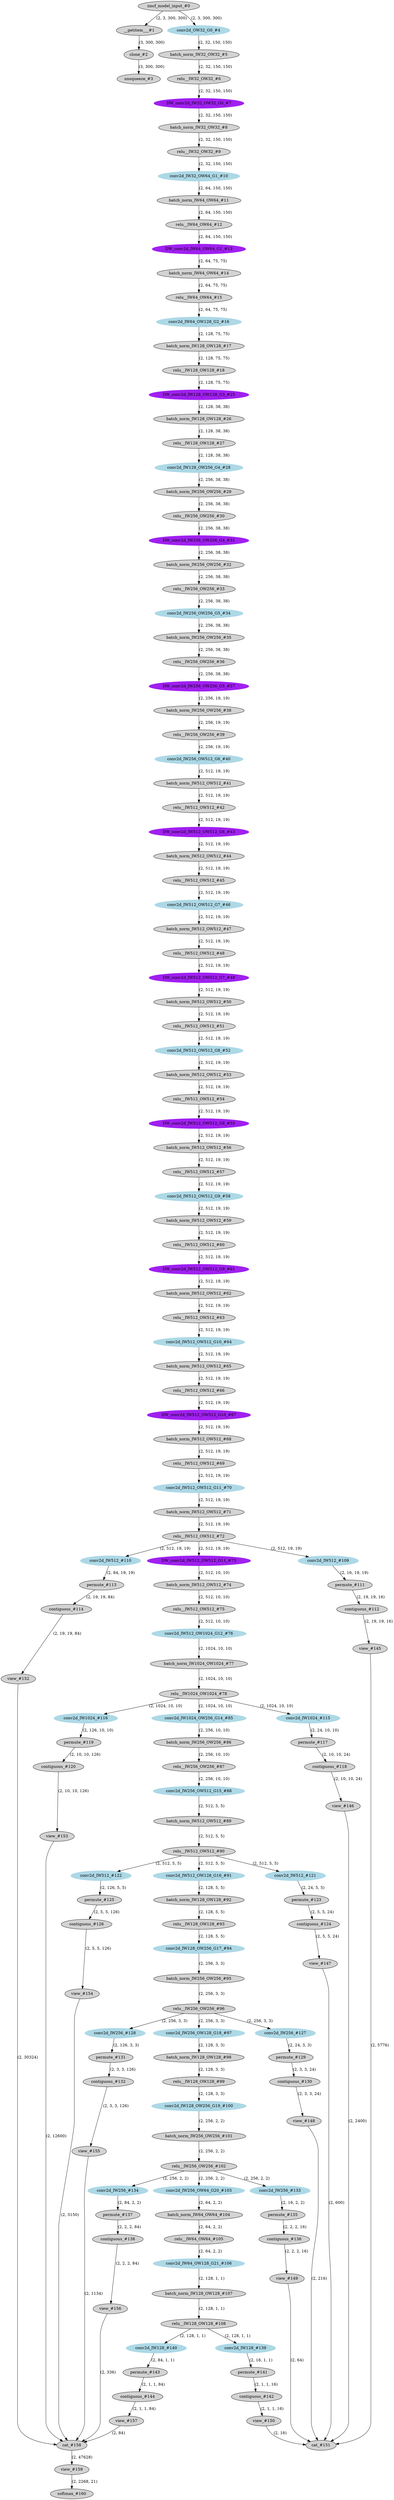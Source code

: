 strict digraph  {
"0 /nncf_model_input_0" [id=0, label="nncf_model_input_#0", style=filled, type=nncf_model_input];
"1 MobileNetSSD/__getitem___0" [id=1, label="__getitem___#1", style=filled, type=__getitem__];
"2 MobileNetSSD/clone_0" [id=2, label="clone_#2", style=filled, type=clone];
"3 MobileNetSSD/unsqueeze_0" [id=3, label="unsqueeze_#3", style=filled, type=unsqueeze];
"4 MobileNetSSD/MultiOutputSequential[basenet]/Sequential[0]/NNCFConv2d[0]/conv2d_0" [color=lightblue, id=4, label="conv2d_OW32_G0_#4", style=filled, type=conv2d];
"5 MobileNetSSD/MultiOutputSequential[basenet]/Sequential[0]/NNCFBatchNorm2d[1]/batch_norm_0" [id=5, label="batch_norm_IW32_OW32_#5", style=filled, type=batch_norm];
"6 MobileNetSSD/MultiOutputSequential[basenet]/Sequential[0]/ReLU[2]/relu__0" [id=6, label="relu__IW32_OW32_#6", style=filled, type=relu_];
"7 MobileNetSSD/MultiOutputSequential[basenet]/Sequential[1]/NNCFConv2d[0]/conv2d_0" [color=purple, id=7, label="DW_conv2d_IW32_OW32_G0_#7", style=filled, type=conv2d];
"8 MobileNetSSD/MultiOutputSequential[basenet]/Sequential[1]/NNCFBatchNorm2d[1]/batch_norm_0" [id=8, label="batch_norm_IW32_OW32_#8", style=filled, type=batch_norm];
"9 MobileNetSSD/MultiOutputSequential[basenet]/Sequential[1]/ReLU[2]/relu__0" [id=9, label="relu__IW32_OW32_#9", style=filled, type=relu_];
"10 MobileNetSSD/MultiOutputSequential[basenet]/Sequential[1]/NNCFConv2d[3]/conv2d_0" [color=lightblue, id=10, label="conv2d_IW32_OW64_G1_#10", style=filled, type=conv2d];
"11 MobileNetSSD/MultiOutputSequential[basenet]/Sequential[1]/NNCFBatchNorm2d[4]/batch_norm_0" [id=11, label="batch_norm_IW64_OW64_#11", style=filled, type=batch_norm];
"12 MobileNetSSD/MultiOutputSequential[basenet]/Sequential[1]/ReLU[5]/relu__0" [id=12, label="relu__IW64_OW64_#12", style=filled, type=relu_];
"13 MobileNetSSD/MultiOutputSequential[basenet]/Sequential[2]/NNCFConv2d[0]/conv2d_0" [color=purple, id=13, label="DW_conv2d_IW64_OW64_G1_#13", style=filled, type=conv2d];
"14 MobileNetSSD/MultiOutputSequential[basenet]/Sequential[2]/NNCFBatchNorm2d[1]/batch_norm_0" [id=14, label="batch_norm_IW64_OW64_#14", style=filled, type=batch_norm];
"15 MobileNetSSD/MultiOutputSequential[basenet]/Sequential[2]/ReLU[2]/relu__0" [id=15, label="relu__IW64_OW64_#15", style=filled, type=relu_];
"16 MobileNetSSD/MultiOutputSequential[basenet]/Sequential[2]/NNCFConv2d[3]/conv2d_0" [color=lightblue, id=16, label="conv2d_IW64_OW128_G2_#16", style=filled, type=conv2d];
"17 MobileNetSSD/MultiOutputSequential[basenet]/Sequential[2]/NNCFBatchNorm2d[4]/batch_norm_0" [id=17, label="batch_norm_IW128_OW128_#17", style=filled, type=batch_norm];
"18 MobileNetSSD/MultiOutputSequential[basenet]/Sequential[2]/ReLU[5]/relu__0" [id=18, label="relu__IW128_OW128_#18", style=filled, type=relu_];
"19 MobileNetSSD/MultiOutputSequential[basenet]/Sequential[4]/NNCFConv2d[0]/conv2d_0" [color=purple, id=19, label="DW_conv2d_IW128_OW128_G3_#25", style=filled, type=conv2d];
"20 MobileNetSSD/MultiOutputSequential[basenet]/Sequential[4]/NNCFBatchNorm2d[1]/batch_norm_0" [id=20, label="batch_norm_IW128_OW128_#26", style=filled, type=batch_norm];
"21 MobileNetSSD/MultiOutputSequential[basenet]/Sequential[4]/ReLU[2]/relu__0" [id=21, label="relu__IW128_OW128_#27", style=filled, type=relu_];
"22 MobileNetSSD/MultiOutputSequential[basenet]/Sequential[4]/NNCFConv2d[3]/conv2d_0" [color=lightblue, id=22, label="conv2d_IW128_OW256_G4_#28", style=filled, type=conv2d];
"23 MobileNetSSD/MultiOutputSequential[basenet]/Sequential[4]/NNCFBatchNorm2d[4]/batch_norm_0" [id=23, label="batch_norm_IW256_OW256_#29", style=filled, type=batch_norm];
"24 MobileNetSSD/MultiOutputSequential[basenet]/Sequential[4]/ReLU[5]/relu__0" [id=24, label="relu__IW256_OW256_#30", style=filled, type=relu_];
"25 MobileNetSSD/MultiOutputSequential[basenet]/Sequential[5]/NNCFConv2d[0]/conv2d_0" [color=purple, id=25, label="DW_conv2d_IW256_OW256_G4_#31", style=filled, type=conv2d];
"26 MobileNetSSD/MultiOutputSequential[basenet]/Sequential[5]/NNCFBatchNorm2d[1]/batch_norm_0" [id=26, label="batch_norm_IW256_OW256_#32", style=filled, type=batch_norm];
"27 MobileNetSSD/MultiOutputSequential[basenet]/Sequential[5]/ReLU[2]/relu__0" [id=27, label="relu__IW256_OW256_#33", style=filled, type=relu_];
"28 MobileNetSSD/MultiOutputSequential[basenet]/Sequential[5]/NNCFConv2d[3]/conv2d_0" [color=lightblue, id=28, label="conv2d_IW256_OW256_G5_#34", style=filled, type=conv2d];
"29 MobileNetSSD/MultiOutputSequential[basenet]/Sequential[5]/NNCFBatchNorm2d[4]/batch_norm_0" [id=29, label="batch_norm_IW256_OW256_#35", style=filled, type=batch_norm];
"30 MobileNetSSD/MultiOutputSequential[basenet]/Sequential[5]/ReLU[5]/relu__0" [id=30, label="relu__IW256_OW256_#36", style=filled, type=relu_];
"31 MobileNetSSD/MultiOutputSequential[basenet]/Sequential[6]/NNCFConv2d[0]/conv2d_0" [color=purple, id=31, label="DW_conv2d_IW256_OW256_G5_#37", style=filled, type=conv2d];
"32 MobileNetSSD/MultiOutputSequential[basenet]/Sequential[6]/NNCFBatchNorm2d[1]/batch_norm_0" [id=32, label="batch_norm_IW256_OW256_#38", style=filled, type=batch_norm];
"33 MobileNetSSD/MultiOutputSequential[basenet]/Sequential[6]/ReLU[2]/relu__0" [id=33, label="relu__IW256_OW256_#39", style=filled, type=relu_];
"34 MobileNetSSD/MultiOutputSequential[basenet]/Sequential[6]/NNCFConv2d[3]/conv2d_0" [color=lightblue, id=34, label="conv2d_IW256_OW512_G6_#40", style=filled, type=conv2d];
"35 MobileNetSSD/MultiOutputSequential[basenet]/Sequential[6]/NNCFBatchNorm2d[4]/batch_norm_0" [id=35, label="batch_norm_IW512_OW512_#41", style=filled, type=batch_norm];
"36 MobileNetSSD/MultiOutputSequential[basenet]/Sequential[6]/ReLU[5]/relu__0" [id=36, label="relu__IW512_OW512_#42", style=filled, type=relu_];
"37 MobileNetSSD/MultiOutputSequential[basenet]/Sequential[7]/NNCFConv2d[0]/conv2d_0" [color=purple, id=37, label="DW_conv2d_IW512_OW512_G6_#43", style=filled, type=conv2d];
"38 MobileNetSSD/MultiOutputSequential[basenet]/Sequential[7]/NNCFBatchNorm2d[1]/batch_norm_0" [id=38, label="batch_norm_IW512_OW512_#44", style=filled, type=batch_norm];
"39 MobileNetSSD/MultiOutputSequential[basenet]/Sequential[7]/ReLU[2]/relu__0" [id=39, label="relu__IW512_OW512_#45", style=filled, type=relu_];
"40 MobileNetSSD/MultiOutputSequential[basenet]/Sequential[7]/NNCFConv2d[3]/conv2d_0" [color=lightblue, id=40, label="conv2d_IW512_OW512_G7_#46", style=filled, type=conv2d];
"41 MobileNetSSD/MultiOutputSequential[basenet]/Sequential[7]/NNCFBatchNorm2d[4]/batch_norm_0" [id=41, label="batch_norm_IW512_OW512_#47", style=filled, type=batch_norm];
"42 MobileNetSSD/MultiOutputSequential[basenet]/Sequential[7]/ReLU[5]/relu__0" [id=42, label="relu__IW512_OW512_#48", style=filled, type=relu_];
"43 MobileNetSSD/MultiOutputSequential[basenet]/Sequential[8]/NNCFConv2d[0]/conv2d_0" [color=purple, id=43, label="DW_conv2d_IW512_OW512_G7_#49", style=filled, type=conv2d];
"44 MobileNetSSD/MultiOutputSequential[basenet]/Sequential[8]/NNCFBatchNorm2d[1]/batch_norm_0" [id=44, label="batch_norm_IW512_OW512_#50", style=filled, type=batch_norm];
"45 MobileNetSSD/MultiOutputSequential[basenet]/Sequential[8]/ReLU[2]/relu__0" [id=45, label="relu__IW512_OW512_#51", style=filled, type=relu_];
"46 MobileNetSSD/MultiOutputSequential[basenet]/Sequential[8]/NNCFConv2d[3]/conv2d_0" [color=lightblue, id=46, label="conv2d_IW512_OW512_G8_#52", style=filled, type=conv2d];
"47 MobileNetSSD/MultiOutputSequential[basenet]/Sequential[8]/NNCFBatchNorm2d[4]/batch_norm_0" [id=47, label="batch_norm_IW512_OW512_#53", style=filled, type=batch_norm];
"48 MobileNetSSD/MultiOutputSequential[basenet]/Sequential[8]/ReLU[5]/relu__0" [id=48, label="relu__IW512_OW512_#54", style=filled, type=relu_];
"49 MobileNetSSD/MultiOutputSequential[basenet]/Sequential[9]/NNCFConv2d[0]/conv2d_0" [color=purple, id=49, label="DW_conv2d_IW512_OW512_G8_#55", style=filled, type=conv2d];
"50 MobileNetSSD/MultiOutputSequential[basenet]/Sequential[9]/NNCFBatchNorm2d[1]/batch_norm_0" [id=50, label="batch_norm_IW512_OW512_#56", style=filled, type=batch_norm];
"51 MobileNetSSD/MultiOutputSequential[basenet]/Sequential[9]/ReLU[2]/relu__0" [id=51, label="relu__IW512_OW512_#57", style=filled, type=relu_];
"52 MobileNetSSD/MultiOutputSequential[basenet]/Sequential[9]/NNCFConv2d[3]/conv2d_0" [color=lightblue, id=52, label="conv2d_IW512_OW512_G9_#58", style=filled, type=conv2d];
"53 MobileNetSSD/MultiOutputSequential[basenet]/Sequential[9]/NNCFBatchNorm2d[4]/batch_norm_0" [id=53, label="batch_norm_IW512_OW512_#59", style=filled, type=batch_norm];
"54 MobileNetSSD/MultiOutputSequential[basenet]/Sequential[9]/ReLU[5]/relu__0" [id=54, label="relu__IW512_OW512_#60", style=filled, type=relu_];
"55 MobileNetSSD/MultiOutputSequential[basenet]/Sequential[10]/NNCFConv2d[0]/conv2d_0" [color=purple, id=55, label="DW_conv2d_IW512_OW512_G9_#61", style=filled, type=conv2d];
"56 MobileNetSSD/MultiOutputSequential[basenet]/Sequential[10]/NNCFBatchNorm2d[1]/batch_norm_0" [id=56, label="batch_norm_IW512_OW512_#62", style=filled, type=batch_norm];
"57 MobileNetSSD/MultiOutputSequential[basenet]/Sequential[10]/ReLU[2]/relu__0" [id=57, label="relu__IW512_OW512_#63", style=filled, type=relu_];
"58 MobileNetSSD/MultiOutputSequential[basenet]/Sequential[10]/NNCFConv2d[3]/conv2d_0" [color=lightblue, id=58, label="conv2d_IW512_OW512_G10_#64", style=filled, type=conv2d];
"59 MobileNetSSD/MultiOutputSequential[basenet]/Sequential[10]/NNCFBatchNorm2d[4]/batch_norm_0" [id=59, label="batch_norm_IW512_OW512_#65", style=filled, type=batch_norm];
"60 MobileNetSSD/MultiOutputSequential[basenet]/Sequential[10]/ReLU[5]/relu__0" [id=60, label="relu__IW512_OW512_#66", style=filled, type=relu_];
"61 MobileNetSSD/MultiOutputSequential[basenet]/Sequential[11]/NNCFConv2d[0]/conv2d_0" [color=purple, id=61, label="DW_conv2d_IW512_OW512_G10_#67", style=filled, type=conv2d];
"62 MobileNetSSD/MultiOutputSequential[basenet]/Sequential[11]/NNCFBatchNorm2d[1]/batch_norm_0" [id=62, label="batch_norm_IW512_OW512_#68", style=filled, type=batch_norm];
"63 MobileNetSSD/MultiOutputSequential[basenet]/Sequential[11]/ReLU[2]/relu__0" [id=63, label="relu__IW512_OW512_#69", style=filled, type=relu_];
"64 MobileNetSSD/MultiOutputSequential[basenet]/Sequential[11]/NNCFConv2d[3]/conv2d_0" [color=lightblue, id=64, label="conv2d_IW512_OW512_G11_#70", style=filled, type=conv2d];
"65 MobileNetSSD/MultiOutputSequential[basenet]/Sequential[11]/NNCFBatchNorm2d[4]/batch_norm_0" [id=65, label="batch_norm_IW512_OW512_#71", style=filled, type=batch_norm];
"66 MobileNetSSD/MultiOutputSequential[basenet]/Sequential[11]/ReLU[5]/relu__0" [id=66, label="relu__IW512_OW512_#72", style=filled, type=relu_];
"67 MobileNetSSD/MultiOutputSequential[basenet]/Sequential[12]/NNCFConv2d[0]/conv2d_0" [color=purple, id=67, label="DW_conv2d_IW512_OW512_G11_#73", style=filled, type=conv2d];
"68 MobileNetSSD/MultiOutputSequential[basenet]/Sequential[12]/NNCFBatchNorm2d[1]/batch_norm_0" [id=68, label="batch_norm_IW512_OW512_#74", style=filled, type=batch_norm];
"69 MobileNetSSD/MultiOutputSequential[basenet]/Sequential[12]/ReLU[2]/relu__0" [id=69, label="relu__IW512_OW512_#75", style=filled, type=relu_];
"70 MobileNetSSD/MultiOutputSequential[basenet]/Sequential[12]/NNCFConv2d[3]/conv2d_0" [color=lightblue, id=70, label="conv2d_IW512_OW1024_G12_#76", style=filled, type=conv2d];
"71 MobileNetSSD/MultiOutputSequential[basenet]/Sequential[12]/NNCFBatchNorm2d[4]/batch_norm_0" [id=71, label="batch_norm_IW1024_OW1024_#77", style=filled, type=batch_norm];
"72 MobileNetSSD/MultiOutputSequential[basenet]/Sequential[12]/ReLU[5]/relu__0" [id=72, label="relu__IW1024_OW1024_#78", style=filled, type=relu_];
"73 MobileNetSSD/MultiOutputSequential[extras]/Sequential[0]/NNCFConv2d[0]/conv2d_0" [color=lightblue, id=73, label="conv2d_IW1024_OW256_G14_#85", style=filled, type=conv2d];
"74 MobileNetSSD/MultiOutputSequential[extras]/Sequential[0]/NNCFBatchNorm2d[1]/batch_norm_0" [id=74, label="batch_norm_IW256_OW256_#86", style=filled, type=batch_norm];
"75 MobileNetSSD/MultiOutputSequential[extras]/Sequential[0]/ReLU[2]/relu__0" [id=75, label="relu__IW256_OW256_#87", style=filled, type=relu_];
"76 MobileNetSSD/MultiOutputSequential[extras]/Sequential[1]/NNCFConv2d[0]/conv2d_0" [color=lightblue, id=76, label="conv2d_IW256_OW512_G15_#88", style=filled, type=conv2d];
"77 MobileNetSSD/MultiOutputSequential[extras]/Sequential[1]/NNCFBatchNorm2d[1]/batch_norm_0" [id=77, label="batch_norm_IW512_OW512_#89", style=filled, type=batch_norm];
"78 MobileNetSSD/MultiOutputSequential[extras]/Sequential[1]/ReLU[2]/relu__0" [id=78, label="relu__IW512_OW512_#90", style=filled, type=relu_];
"79 MobileNetSSD/MultiOutputSequential[extras]/Sequential[2]/NNCFConv2d[0]/conv2d_0" [color=lightblue, id=79, label="conv2d_IW512_OW128_G16_#91", style=filled, type=conv2d];
"80 MobileNetSSD/MultiOutputSequential[extras]/Sequential[2]/NNCFBatchNorm2d[1]/batch_norm_0" [id=80, label="batch_norm_IW128_OW128_#92", style=filled, type=batch_norm];
"81 MobileNetSSD/MultiOutputSequential[extras]/Sequential[2]/ReLU[2]/relu__0" [id=81, label="relu__IW128_OW128_#93", style=filled, type=relu_];
"82 MobileNetSSD/MultiOutputSequential[extras]/Sequential[3]/NNCFConv2d[0]/conv2d_0" [color=lightblue, id=82, label="conv2d_IW128_OW256_G17_#94", style=filled, type=conv2d];
"83 MobileNetSSD/MultiOutputSequential[extras]/Sequential[3]/NNCFBatchNorm2d[1]/batch_norm_0" [id=83, label="batch_norm_IW256_OW256_#95", style=filled, type=batch_norm];
"84 MobileNetSSD/MultiOutputSequential[extras]/Sequential[3]/ReLU[2]/relu__0" [id=84, label="relu__IW256_OW256_#96", style=filled, type=relu_];
"85 MobileNetSSD/MultiOutputSequential[extras]/Sequential[4]/NNCFConv2d[0]/conv2d_0" [color=lightblue, id=85, label="conv2d_IW256_OW128_G18_#97", style=filled, type=conv2d];
"86 MobileNetSSD/MultiOutputSequential[extras]/Sequential[4]/NNCFBatchNorm2d[1]/batch_norm_0" [id=86, label="batch_norm_IW128_OW128_#98", style=filled, type=batch_norm];
"87 MobileNetSSD/MultiOutputSequential[extras]/Sequential[4]/ReLU[2]/relu__0" [id=87, label="relu__IW128_OW128_#99", style=filled, type=relu_];
"88 MobileNetSSD/MultiOutputSequential[extras]/Sequential[5]/NNCFConv2d[0]/conv2d_0" [color=lightblue, id=88, label="conv2d_IW128_OW256_G19_#100", style=filled, type=conv2d];
"89 MobileNetSSD/MultiOutputSequential[extras]/Sequential[5]/NNCFBatchNorm2d[1]/batch_norm_0" [id=89, label="batch_norm_IW256_OW256_#101", style=filled, type=batch_norm];
"90 MobileNetSSD/MultiOutputSequential[extras]/Sequential[5]/ReLU[2]/relu__0" [id=90, label="relu__IW256_OW256_#102", style=filled, type=relu_];
"91 MobileNetSSD/MultiOutputSequential[extras]/Sequential[6]/NNCFConv2d[0]/conv2d_0" [color=lightblue, id=91, label="conv2d_IW256_OW64_G20_#103", style=filled, type=conv2d];
"92 MobileNetSSD/MultiOutputSequential[extras]/Sequential[6]/NNCFBatchNorm2d[1]/batch_norm_0" [id=92, label="batch_norm_IW64_OW64_#104", style=filled, type=batch_norm];
"93 MobileNetSSD/MultiOutputSequential[extras]/Sequential[6]/ReLU[2]/relu__0" [id=93, label="relu__IW64_OW64_#105", style=filled, type=relu_];
"94 MobileNetSSD/MultiOutputSequential[extras]/Sequential[7]/NNCFConv2d[0]/conv2d_0" [color=lightblue, id=94, label="conv2d_IW64_OW128_G21_#106", style=filled, type=conv2d];
"95 MobileNetSSD/MultiOutputSequential[extras]/Sequential[7]/NNCFBatchNorm2d[1]/batch_norm_0" [id=95, label="batch_norm_IW128_OW128_#107", style=filled, type=batch_norm];
"96 MobileNetSSD/MultiOutputSequential[extras]/Sequential[7]/ReLU[2]/relu__0" [id=96, label="relu__IW128_OW128_#108", style=filled, type=relu_];
"97 MobileNetSSD/SSDDetectionOutput[detection_head]/ModuleList[heads]/SSDHead[0]/NNCFConv2d[loc]/conv2d_0" [color=lightblue, id=97, label="conv2d_IW512_#109", style=filled, type=conv2d];
"98 MobileNetSSD/SSDDetectionOutput[detection_head]/ModuleList[heads]/SSDHead[0]/NNCFConv2d[conf]/conv2d_0" [color=lightblue, id=98, label="conv2d_IW512_#110", style=filled, type=conv2d];
"99 MobileNetSSD/SSDDetectionOutput[detection_head]/ModuleList[heads]/SSDHead[0]/permute_0" [id=99, label="permute_#111", style=filled, type=permute];
"100 MobileNetSSD/SSDDetectionOutput[detection_head]/ModuleList[heads]/SSDHead[0]/contiguous_0" [id=100, label="contiguous_#112", style=filled, type=contiguous];
"101 MobileNetSSD/SSDDetectionOutput[detection_head]/ModuleList[heads]/SSDHead[0]/permute_1" [id=101, label="permute_#113", style=filled, type=permute];
"102 MobileNetSSD/SSDDetectionOutput[detection_head]/ModuleList[heads]/SSDHead[0]/contiguous_1" [id=102, label="contiguous_#114", style=filled, type=contiguous];
"103 MobileNetSSD/SSDDetectionOutput[detection_head]/ModuleList[heads]/SSDHead[1]/NNCFConv2d[loc]/conv2d_0" [color=lightblue, id=103, label="conv2d_IW1024_#115", style=filled, type=conv2d];
"104 MobileNetSSD/SSDDetectionOutput[detection_head]/ModuleList[heads]/SSDHead[1]/NNCFConv2d[conf]/conv2d_0" [color=lightblue, id=104, label="conv2d_IW1024_#116", style=filled, type=conv2d];
"105 MobileNetSSD/SSDDetectionOutput[detection_head]/ModuleList[heads]/SSDHead[1]/permute_0" [id=105, label="permute_#117", style=filled, type=permute];
"106 MobileNetSSD/SSDDetectionOutput[detection_head]/ModuleList[heads]/SSDHead[1]/contiguous_0" [id=106, label="contiguous_#118", style=filled, type=contiguous];
"107 MobileNetSSD/SSDDetectionOutput[detection_head]/ModuleList[heads]/SSDHead[1]/permute_1" [id=107, label="permute_#119", style=filled, type=permute];
"108 MobileNetSSD/SSDDetectionOutput[detection_head]/ModuleList[heads]/SSDHead[1]/contiguous_1" [id=108, label="contiguous_#120", style=filled, type=contiguous];
"109 MobileNetSSD/SSDDetectionOutput[detection_head]/ModuleList[heads]/SSDHead[2]/NNCFConv2d[loc]/conv2d_0" [color=lightblue, id=109, label="conv2d_IW512_#121", style=filled, type=conv2d];
"110 MobileNetSSD/SSDDetectionOutput[detection_head]/ModuleList[heads]/SSDHead[2]/NNCFConv2d[conf]/conv2d_0" [color=lightblue, id=110, label="conv2d_IW512_#122", style=filled, type=conv2d];
"111 MobileNetSSD/SSDDetectionOutput[detection_head]/ModuleList[heads]/SSDHead[2]/permute_0" [id=111, label="permute_#123", style=filled, type=permute];
"112 MobileNetSSD/SSDDetectionOutput[detection_head]/ModuleList[heads]/SSDHead[2]/contiguous_0" [id=112, label="contiguous_#124", style=filled, type=contiguous];
"113 MobileNetSSD/SSDDetectionOutput[detection_head]/ModuleList[heads]/SSDHead[2]/permute_1" [id=113, label="permute_#125", style=filled, type=permute];
"114 MobileNetSSD/SSDDetectionOutput[detection_head]/ModuleList[heads]/SSDHead[2]/contiguous_1" [id=114, label="contiguous_#126", style=filled, type=contiguous];
"115 MobileNetSSD/SSDDetectionOutput[detection_head]/ModuleList[heads]/SSDHead[3]/NNCFConv2d[loc]/conv2d_0" [color=lightblue, id=115, label="conv2d_IW256_#127", style=filled, type=conv2d];
"116 MobileNetSSD/SSDDetectionOutput[detection_head]/ModuleList[heads]/SSDHead[3]/NNCFConv2d[conf]/conv2d_0" [color=lightblue, id=116, label="conv2d_IW256_#128", style=filled, type=conv2d];
"117 MobileNetSSD/SSDDetectionOutput[detection_head]/ModuleList[heads]/SSDHead[3]/permute_0" [id=117, label="permute_#129", style=filled, type=permute];
"118 MobileNetSSD/SSDDetectionOutput[detection_head]/ModuleList[heads]/SSDHead[3]/contiguous_0" [id=118, label="contiguous_#130", style=filled, type=contiguous];
"119 MobileNetSSD/SSDDetectionOutput[detection_head]/ModuleList[heads]/SSDHead[3]/permute_1" [id=119, label="permute_#131", style=filled, type=permute];
"120 MobileNetSSD/SSDDetectionOutput[detection_head]/ModuleList[heads]/SSDHead[3]/contiguous_1" [id=120, label="contiguous_#132", style=filled, type=contiguous];
"121 MobileNetSSD/SSDDetectionOutput[detection_head]/ModuleList[heads]/SSDHead[4]/NNCFConv2d[loc]/conv2d_0" [color=lightblue, id=121, label="conv2d_IW256_#133", style=filled, type=conv2d];
"122 MobileNetSSD/SSDDetectionOutput[detection_head]/ModuleList[heads]/SSDHead[4]/NNCFConv2d[conf]/conv2d_0" [color=lightblue, id=122, label="conv2d_IW256_#134", style=filled, type=conv2d];
"123 MobileNetSSD/SSDDetectionOutput[detection_head]/ModuleList[heads]/SSDHead[4]/permute_0" [id=123, label="permute_#135", style=filled, type=permute];
"124 MobileNetSSD/SSDDetectionOutput[detection_head]/ModuleList[heads]/SSDHead[4]/contiguous_0" [id=124, label="contiguous_#136", style=filled, type=contiguous];
"125 MobileNetSSD/SSDDetectionOutput[detection_head]/ModuleList[heads]/SSDHead[4]/permute_1" [id=125, label="permute_#137", style=filled, type=permute];
"126 MobileNetSSD/SSDDetectionOutput[detection_head]/ModuleList[heads]/SSDHead[4]/contiguous_1" [id=126, label="contiguous_#138", style=filled, type=contiguous];
"127 MobileNetSSD/SSDDetectionOutput[detection_head]/ModuleList[heads]/SSDHead[5]/NNCFConv2d[loc]/conv2d_0" [color=lightblue, id=127, label="conv2d_IW128_#139", style=filled, type=conv2d];
"128 MobileNetSSD/SSDDetectionOutput[detection_head]/ModuleList[heads]/SSDHead[5]/NNCFConv2d[conf]/conv2d_0" [color=lightblue, id=128, label="conv2d_IW128_#140", style=filled, type=conv2d];
"129 MobileNetSSD/SSDDetectionOutput[detection_head]/ModuleList[heads]/SSDHead[5]/permute_0" [id=129, label="permute_#141", style=filled, type=permute];
"130 MobileNetSSD/SSDDetectionOutput[detection_head]/ModuleList[heads]/SSDHead[5]/contiguous_0" [id=130, label="contiguous_#142", style=filled, type=contiguous];
"131 MobileNetSSD/SSDDetectionOutput[detection_head]/ModuleList[heads]/SSDHead[5]/permute_1" [id=131, label="permute_#143", style=filled, type=permute];
"132 MobileNetSSD/SSDDetectionOutput[detection_head]/ModuleList[heads]/SSDHead[5]/contiguous_1" [id=132, label="contiguous_#144", style=filled, type=contiguous];
"133 MobileNetSSD/SSDDetectionOutput[detection_head]/view_0" [id=133, label="view_#145", style=filled, type=view];
"134 MobileNetSSD/SSDDetectionOutput[detection_head]/view_1" [id=134, label="view_#146", style=filled, type=view];
"135 MobileNetSSD/SSDDetectionOutput[detection_head]/view_2" [id=135, label="view_#147", style=filled, type=view];
"136 MobileNetSSD/SSDDetectionOutput[detection_head]/view_3" [id=136, label="view_#148", style=filled, type=view];
"137 MobileNetSSD/SSDDetectionOutput[detection_head]/view_4" [id=137, label="view_#149", style=filled, type=view];
"138 MobileNetSSD/SSDDetectionOutput[detection_head]/view_5" [id=138, label="view_#150", style=filled, type=view];
"139 MobileNetSSD/SSDDetectionOutput[detection_head]/cat_0" [id=139, label="cat_#151", style=filled, type=cat];
"140 MobileNetSSD/SSDDetectionOutput[detection_head]/view_6" [id=140, label="view_#152", style=filled, type=view];
"141 MobileNetSSD/SSDDetectionOutput[detection_head]/view_7" [id=141, label="view_#153", style=filled, type=view];
"142 MobileNetSSD/SSDDetectionOutput[detection_head]/view_8" [id=142, label="view_#154", style=filled, type=view];
"143 MobileNetSSD/SSDDetectionOutput[detection_head]/view_9" [id=143, label="view_#155", style=filled, type=view];
"144 MobileNetSSD/SSDDetectionOutput[detection_head]/view_10" [id=144, label="view_#156", style=filled, type=view];
"145 MobileNetSSD/SSDDetectionOutput[detection_head]/view_11" [id=145, label="view_#157", style=filled, type=view];
"146 MobileNetSSD/SSDDetectionOutput[detection_head]/cat_1" [id=146, label="cat_#158", style=filled, type=cat];
"147 MobileNetSSD/SSDDetectionOutput[detection_head]/view_12" [id=147, label="view_#159", style=filled, type=view];
"148 MobileNetSSD/SSDDetectionOutput[detection_head]/softmax_0" [id=148, label="softmax_#160", style=filled, type=softmax];
"0 /nncf_model_input_0" -> "1 MobileNetSSD/__getitem___0"  [label="(2, 3, 300, 300)", style=solid];
"0 /nncf_model_input_0" -> "4 MobileNetSSD/MultiOutputSequential[basenet]/Sequential[0]/NNCFConv2d[0]/conv2d_0"  [label="(2, 3, 300, 300)", style=solid];
"1 MobileNetSSD/__getitem___0" -> "2 MobileNetSSD/clone_0"  [label="(3, 300, 300)", style=solid];
"2 MobileNetSSD/clone_0" -> "3 MobileNetSSD/unsqueeze_0"  [label="(3, 300, 300)", style=solid];
"4 MobileNetSSD/MultiOutputSequential[basenet]/Sequential[0]/NNCFConv2d[0]/conv2d_0" -> "5 MobileNetSSD/MultiOutputSequential[basenet]/Sequential[0]/NNCFBatchNorm2d[1]/batch_norm_0"  [label="(2, 32, 150, 150)", style=solid];
"5 MobileNetSSD/MultiOutputSequential[basenet]/Sequential[0]/NNCFBatchNorm2d[1]/batch_norm_0" -> "6 MobileNetSSD/MultiOutputSequential[basenet]/Sequential[0]/ReLU[2]/relu__0"  [label="(2, 32, 150, 150)", style=solid];
"6 MobileNetSSD/MultiOutputSequential[basenet]/Sequential[0]/ReLU[2]/relu__0" -> "7 MobileNetSSD/MultiOutputSequential[basenet]/Sequential[1]/NNCFConv2d[0]/conv2d_0"  [label="(2, 32, 150, 150)", style=solid];
"7 MobileNetSSD/MultiOutputSequential[basenet]/Sequential[1]/NNCFConv2d[0]/conv2d_0" -> "8 MobileNetSSD/MultiOutputSequential[basenet]/Sequential[1]/NNCFBatchNorm2d[1]/batch_norm_0"  [label="(2, 32, 150, 150)", style=solid];
"8 MobileNetSSD/MultiOutputSequential[basenet]/Sequential[1]/NNCFBatchNorm2d[1]/batch_norm_0" -> "9 MobileNetSSD/MultiOutputSequential[basenet]/Sequential[1]/ReLU[2]/relu__0"  [label="(2, 32, 150, 150)", style=solid];
"9 MobileNetSSD/MultiOutputSequential[basenet]/Sequential[1]/ReLU[2]/relu__0" -> "10 MobileNetSSD/MultiOutputSequential[basenet]/Sequential[1]/NNCFConv2d[3]/conv2d_0"  [label="(2, 32, 150, 150)", style=solid];
"10 MobileNetSSD/MultiOutputSequential[basenet]/Sequential[1]/NNCFConv2d[3]/conv2d_0" -> "11 MobileNetSSD/MultiOutputSequential[basenet]/Sequential[1]/NNCFBatchNorm2d[4]/batch_norm_0"  [label="(2, 64, 150, 150)", style=solid];
"11 MobileNetSSD/MultiOutputSequential[basenet]/Sequential[1]/NNCFBatchNorm2d[4]/batch_norm_0" -> "12 MobileNetSSD/MultiOutputSequential[basenet]/Sequential[1]/ReLU[5]/relu__0"  [label="(2, 64, 150, 150)", style=solid];
"12 MobileNetSSD/MultiOutputSequential[basenet]/Sequential[1]/ReLU[5]/relu__0" -> "13 MobileNetSSD/MultiOutputSequential[basenet]/Sequential[2]/NNCFConv2d[0]/conv2d_0"  [label="(2, 64, 150, 150)", style=solid];
"13 MobileNetSSD/MultiOutputSequential[basenet]/Sequential[2]/NNCFConv2d[0]/conv2d_0" -> "14 MobileNetSSD/MultiOutputSequential[basenet]/Sequential[2]/NNCFBatchNorm2d[1]/batch_norm_0"  [label="(2, 64, 75, 75)", style=solid];
"14 MobileNetSSD/MultiOutputSequential[basenet]/Sequential[2]/NNCFBatchNorm2d[1]/batch_norm_0" -> "15 MobileNetSSD/MultiOutputSequential[basenet]/Sequential[2]/ReLU[2]/relu__0"  [label="(2, 64, 75, 75)", style=solid];
"15 MobileNetSSD/MultiOutputSequential[basenet]/Sequential[2]/ReLU[2]/relu__0" -> "16 MobileNetSSD/MultiOutputSequential[basenet]/Sequential[2]/NNCFConv2d[3]/conv2d_0"  [label="(2, 64, 75, 75)", style=solid];
"16 MobileNetSSD/MultiOutputSequential[basenet]/Sequential[2]/NNCFConv2d[3]/conv2d_0" -> "17 MobileNetSSD/MultiOutputSequential[basenet]/Sequential[2]/NNCFBatchNorm2d[4]/batch_norm_0"  [label="(2, 128, 75, 75)", style=solid];
"17 MobileNetSSD/MultiOutputSequential[basenet]/Sequential[2]/NNCFBatchNorm2d[4]/batch_norm_0" -> "18 MobileNetSSD/MultiOutputSequential[basenet]/Sequential[2]/ReLU[5]/relu__0"  [label="(2, 128, 75, 75)", style=solid];
"18 MobileNetSSD/MultiOutputSequential[basenet]/Sequential[2]/ReLU[5]/relu__0" -> "19 MobileNetSSD/MultiOutputSequential[basenet]/Sequential[4]/NNCFConv2d[0]/conv2d_0"  [label="(2, 128, 75, 75)", style=solid];
"19 MobileNetSSD/MultiOutputSequential[basenet]/Sequential[4]/NNCFConv2d[0]/conv2d_0" -> "20 MobileNetSSD/MultiOutputSequential[basenet]/Sequential[4]/NNCFBatchNorm2d[1]/batch_norm_0"  [label="(2, 128, 38, 38)", style=solid];
"20 MobileNetSSD/MultiOutputSequential[basenet]/Sequential[4]/NNCFBatchNorm2d[1]/batch_norm_0" -> "21 MobileNetSSD/MultiOutputSequential[basenet]/Sequential[4]/ReLU[2]/relu__0"  [label="(2, 128, 38, 38)", style=solid];
"21 MobileNetSSD/MultiOutputSequential[basenet]/Sequential[4]/ReLU[2]/relu__0" -> "22 MobileNetSSD/MultiOutputSequential[basenet]/Sequential[4]/NNCFConv2d[3]/conv2d_0"  [label="(2, 128, 38, 38)", style=solid];
"22 MobileNetSSD/MultiOutputSequential[basenet]/Sequential[4]/NNCFConv2d[3]/conv2d_0" -> "23 MobileNetSSD/MultiOutputSequential[basenet]/Sequential[4]/NNCFBatchNorm2d[4]/batch_norm_0"  [label="(2, 256, 38, 38)", style=solid];
"23 MobileNetSSD/MultiOutputSequential[basenet]/Sequential[4]/NNCFBatchNorm2d[4]/batch_norm_0" -> "24 MobileNetSSD/MultiOutputSequential[basenet]/Sequential[4]/ReLU[5]/relu__0"  [label="(2, 256, 38, 38)", style=solid];
"24 MobileNetSSD/MultiOutputSequential[basenet]/Sequential[4]/ReLU[5]/relu__0" -> "25 MobileNetSSD/MultiOutputSequential[basenet]/Sequential[5]/NNCFConv2d[0]/conv2d_0"  [label="(2, 256, 38, 38)", style=solid];
"25 MobileNetSSD/MultiOutputSequential[basenet]/Sequential[5]/NNCFConv2d[0]/conv2d_0" -> "26 MobileNetSSD/MultiOutputSequential[basenet]/Sequential[5]/NNCFBatchNorm2d[1]/batch_norm_0"  [label="(2, 256, 38, 38)", style=solid];
"26 MobileNetSSD/MultiOutputSequential[basenet]/Sequential[5]/NNCFBatchNorm2d[1]/batch_norm_0" -> "27 MobileNetSSD/MultiOutputSequential[basenet]/Sequential[5]/ReLU[2]/relu__0"  [label="(2, 256, 38, 38)", style=solid];
"27 MobileNetSSD/MultiOutputSequential[basenet]/Sequential[5]/ReLU[2]/relu__0" -> "28 MobileNetSSD/MultiOutputSequential[basenet]/Sequential[5]/NNCFConv2d[3]/conv2d_0"  [label="(2, 256, 38, 38)", style=solid];
"28 MobileNetSSD/MultiOutputSequential[basenet]/Sequential[5]/NNCFConv2d[3]/conv2d_0" -> "29 MobileNetSSD/MultiOutputSequential[basenet]/Sequential[5]/NNCFBatchNorm2d[4]/batch_norm_0"  [label="(2, 256, 38, 38)", style=solid];
"29 MobileNetSSD/MultiOutputSequential[basenet]/Sequential[5]/NNCFBatchNorm2d[4]/batch_norm_0" -> "30 MobileNetSSD/MultiOutputSequential[basenet]/Sequential[5]/ReLU[5]/relu__0"  [label="(2, 256, 38, 38)", style=solid];
"30 MobileNetSSD/MultiOutputSequential[basenet]/Sequential[5]/ReLU[5]/relu__0" -> "31 MobileNetSSD/MultiOutputSequential[basenet]/Sequential[6]/NNCFConv2d[0]/conv2d_0"  [label="(2, 256, 38, 38)", style=solid];
"31 MobileNetSSD/MultiOutputSequential[basenet]/Sequential[6]/NNCFConv2d[0]/conv2d_0" -> "32 MobileNetSSD/MultiOutputSequential[basenet]/Sequential[6]/NNCFBatchNorm2d[1]/batch_norm_0"  [label="(2, 256, 19, 19)", style=solid];
"32 MobileNetSSD/MultiOutputSequential[basenet]/Sequential[6]/NNCFBatchNorm2d[1]/batch_norm_0" -> "33 MobileNetSSD/MultiOutputSequential[basenet]/Sequential[6]/ReLU[2]/relu__0"  [label="(2, 256, 19, 19)", style=solid];
"33 MobileNetSSD/MultiOutputSequential[basenet]/Sequential[6]/ReLU[2]/relu__0" -> "34 MobileNetSSD/MultiOutputSequential[basenet]/Sequential[6]/NNCFConv2d[3]/conv2d_0"  [label="(2, 256, 19, 19)", style=solid];
"34 MobileNetSSD/MultiOutputSequential[basenet]/Sequential[6]/NNCFConv2d[3]/conv2d_0" -> "35 MobileNetSSD/MultiOutputSequential[basenet]/Sequential[6]/NNCFBatchNorm2d[4]/batch_norm_0"  [label="(2, 512, 19, 19)", style=solid];
"35 MobileNetSSD/MultiOutputSequential[basenet]/Sequential[6]/NNCFBatchNorm2d[4]/batch_norm_0" -> "36 MobileNetSSD/MultiOutputSequential[basenet]/Sequential[6]/ReLU[5]/relu__0"  [label="(2, 512, 19, 19)", style=solid];
"36 MobileNetSSD/MultiOutputSequential[basenet]/Sequential[6]/ReLU[5]/relu__0" -> "37 MobileNetSSD/MultiOutputSequential[basenet]/Sequential[7]/NNCFConv2d[0]/conv2d_0"  [label="(2, 512, 19, 19)", style=solid];
"37 MobileNetSSD/MultiOutputSequential[basenet]/Sequential[7]/NNCFConv2d[0]/conv2d_0" -> "38 MobileNetSSD/MultiOutputSequential[basenet]/Sequential[7]/NNCFBatchNorm2d[1]/batch_norm_0"  [label="(2, 512, 19, 19)", style=solid];
"38 MobileNetSSD/MultiOutputSequential[basenet]/Sequential[7]/NNCFBatchNorm2d[1]/batch_norm_0" -> "39 MobileNetSSD/MultiOutputSequential[basenet]/Sequential[7]/ReLU[2]/relu__0"  [label="(2, 512, 19, 19)", style=solid];
"39 MobileNetSSD/MultiOutputSequential[basenet]/Sequential[7]/ReLU[2]/relu__0" -> "40 MobileNetSSD/MultiOutputSequential[basenet]/Sequential[7]/NNCFConv2d[3]/conv2d_0"  [label="(2, 512, 19, 19)", style=solid];
"40 MobileNetSSD/MultiOutputSequential[basenet]/Sequential[7]/NNCFConv2d[3]/conv2d_0" -> "41 MobileNetSSD/MultiOutputSequential[basenet]/Sequential[7]/NNCFBatchNorm2d[4]/batch_norm_0"  [label="(2, 512, 19, 19)", style=solid];
"41 MobileNetSSD/MultiOutputSequential[basenet]/Sequential[7]/NNCFBatchNorm2d[4]/batch_norm_0" -> "42 MobileNetSSD/MultiOutputSequential[basenet]/Sequential[7]/ReLU[5]/relu__0"  [label="(2, 512, 19, 19)", style=solid];
"42 MobileNetSSD/MultiOutputSequential[basenet]/Sequential[7]/ReLU[5]/relu__0" -> "43 MobileNetSSD/MultiOutputSequential[basenet]/Sequential[8]/NNCFConv2d[0]/conv2d_0"  [label="(2, 512, 19, 19)", style=solid];
"43 MobileNetSSD/MultiOutputSequential[basenet]/Sequential[8]/NNCFConv2d[0]/conv2d_0" -> "44 MobileNetSSD/MultiOutputSequential[basenet]/Sequential[8]/NNCFBatchNorm2d[1]/batch_norm_0"  [label="(2, 512, 19, 19)", style=solid];
"44 MobileNetSSD/MultiOutputSequential[basenet]/Sequential[8]/NNCFBatchNorm2d[1]/batch_norm_0" -> "45 MobileNetSSD/MultiOutputSequential[basenet]/Sequential[8]/ReLU[2]/relu__0"  [label="(2, 512, 19, 19)", style=solid];
"45 MobileNetSSD/MultiOutputSequential[basenet]/Sequential[8]/ReLU[2]/relu__0" -> "46 MobileNetSSD/MultiOutputSequential[basenet]/Sequential[8]/NNCFConv2d[3]/conv2d_0"  [label="(2, 512, 19, 19)", style=solid];
"46 MobileNetSSD/MultiOutputSequential[basenet]/Sequential[8]/NNCFConv2d[3]/conv2d_0" -> "47 MobileNetSSD/MultiOutputSequential[basenet]/Sequential[8]/NNCFBatchNorm2d[4]/batch_norm_0"  [label="(2, 512, 19, 19)", style=solid];
"47 MobileNetSSD/MultiOutputSequential[basenet]/Sequential[8]/NNCFBatchNorm2d[4]/batch_norm_0" -> "48 MobileNetSSD/MultiOutputSequential[basenet]/Sequential[8]/ReLU[5]/relu__0"  [label="(2, 512, 19, 19)", style=solid];
"48 MobileNetSSD/MultiOutputSequential[basenet]/Sequential[8]/ReLU[5]/relu__0" -> "49 MobileNetSSD/MultiOutputSequential[basenet]/Sequential[9]/NNCFConv2d[0]/conv2d_0"  [label="(2, 512, 19, 19)", style=solid];
"49 MobileNetSSD/MultiOutputSequential[basenet]/Sequential[9]/NNCFConv2d[0]/conv2d_0" -> "50 MobileNetSSD/MultiOutputSequential[basenet]/Sequential[9]/NNCFBatchNorm2d[1]/batch_norm_0"  [label="(2, 512, 19, 19)", style=solid];
"50 MobileNetSSD/MultiOutputSequential[basenet]/Sequential[9]/NNCFBatchNorm2d[1]/batch_norm_0" -> "51 MobileNetSSD/MultiOutputSequential[basenet]/Sequential[9]/ReLU[2]/relu__0"  [label="(2, 512, 19, 19)", style=solid];
"51 MobileNetSSD/MultiOutputSequential[basenet]/Sequential[9]/ReLU[2]/relu__0" -> "52 MobileNetSSD/MultiOutputSequential[basenet]/Sequential[9]/NNCFConv2d[3]/conv2d_0"  [label="(2, 512, 19, 19)", style=solid];
"52 MobileNetSSD/MultiOutputSequential[basenet]/Sequential[9]/NNCFConv2d[3]/conv2d_0" -> "53 MobileNetSSD/MultiOutputSequential[basenet]/Sequential[9]/NNCFBatchNorm2d[4]/batch_norm_0"  [label="(2, 512, 19, 19)", style=solid];
"53 MobileNetSSD/MultiOutputSequential[basenet]/Sequential[9]/NNCFBatchNorm2d[4]/batch_norm_0" -> "54 MobileNetSSD/MultiOutputSequential[basenet]/Sequential[9]/ReLU[5]/relu__0"  [label="(2, 512, 19, 19)", style=solid];
"54 MobileNetSSD/MultiOutputSequential[basenet]/Sequential[9]/ReLU[5]/relu__0" -> "55 MobileNetSSD/MultiOutputSequential[basenet]/Sequential[10]/NNCFConv2d[0]/conv2d_0"  [label="(2, 512, 19, 19)", style=solid];
"55 MobileNetSSD/MultiOutputSequential[basenet]/Sequential[10]/NNCFConv2d[0]/conv2d_0" -> "56 MobileNetSSD/MultiOutputSequential[basenet]/Sequential[10]/NNCFBatchNorm2d[1]/batch_norm_0"  [label="(2, 512, 19, 19)", style=solid];
"56 MobileNetSSD/MultiOutputSequential[basenet]/Sequential[10]/NNCFBatchNorm2d[1]/batch_norm_0" -> "57 MobileNetSSD/MultiOutputSequential[basenet]/Sequential[10]/ReLU[2]/relu__0"  [label="(2, 512, 19, 19)", style=solid];
"57 MobileNetSSD/MultiOutputSequential[basenet]/Sequential[10]/ReLU[2]/relu__0" -> "58 MobileNetSSD/MultiOutputSequential[basenet]/Sequential[10]/NNCFConv2d[3]/conv2d_0"  [label="(2, 512, 19, 19)", style=solid];
"58 MobileNetSSD/MultiOutputSequential[basenet]/Sequential[10]/NNCFConv2d[3]/conv2d_0" -> "59 MobileNetSSD/MultiOutputSequential[basenet]/Sequential[10]/NNCFBatchNorm2d[4]/batch_norm_0"  [label="(2, 512, 19, 19)", style=solid];
"59 MobileNetSSD/MultiOutputSequential[basenet]/Sequential[10]/NNCFBatchNorm2d[4]/batch_norm_0" -> "60 MobileNetSSD/MultiOutputSequential[basenet]/Sequential[10]/ReLU[5]/relu__0"  [label="(2, 512, 19, 19)", style=solid];
"60 MobileNetSSD/MultiOutputSequential[basenet]/Sequential[10]/ReLU[5]/relu__0" -> "61 MobileNetSSD/MultiOutputSequential[basenet]/Sequential[11]/NNCFConv2d[0]/conv2d_0"  [label="(2, 512, 19, 19)", style=solid];
"61 MobileNetSSD/MultiOutputSequential[basenet]/Sequential[11]/NNCFConv2d[0]/conv2d_0" -> "62 MobileNetSSD/MultiOutputSequential[basenet]/Sequential[11]/NNCFBatchNorm2d[1]/batch_norm_0"  [label="(2, 512, 19, 19)", style=solid];
"62 MobileNetSSD/MultiOutputSequential[basenet]/Sequential[11]/NNCFBatchNorm2d[1]/batch_norm_0" -> "63 MobileNetSSD/MultiOutputSequential[basenet]/Sequential[11]/ReLU[2]/relu__0"  [label="(2, 512, 19, 19)", style=solid];
"63 MobileNetSSD/MultiOutputSequential[basenet]/Sequential[11]/ReLU[2]/relu__0" -> "64 MobileNetSSD/MultiOutputSequential[basenet]/Sequential[11]/NNCFConv2d[3]/conv2d_0"  [label="(2, 512, 19, 19)", style=solid];
"64 MobileNetSSD/MultiOutputSequential[basenet]/Sequential[11]/NNCFConv2d[3]/conv2d_0" -> "65 MobileNetSSD/MultiOutputSequential[basenet]/Sequential[11]/NNCFBatchNorm2d[4]/batch_norm_0"  [label="(2, 512, 19, 19)", style=solid];
"65 MobileNetSSD/MultiOutputSequential[basenet]/Sequential[11]/NNCFBatchNorm2d[4]/batch_norm_0" -> "66 MobileNetSSD/MultiOutputSequential[basenet]/Sequential[11]/ReLU[5]/relu__0"  [label="(2, 512, 19, 19)", style=solid];
"66 MobileNetSSD/MultiOutputSequential[basenet]/Sequential[11]/ReLU[5]/relu__0" -> "67 MobileNetSSD/MultiOutputSequential[basenet]/Sequential[12]/NNCFConv2d[0]/conv2d_0"  [label="(2, 512, 19, 19)", style=solid];
"66 MobileNetSSD/MultiOutputSequential[basenet]/Sequential[11]/ReLU[5]/relu__0" -> "97 MobileNetSSD/SSDDetectionOutput[detection_head]/ModuleList[heads]/SSDHead[0]/NNCFConv2d[loc]/conv2d_0"  [label="(2, 512, 19, 19)", style=solid];
"66 MobileNetSSD/MultiOutputSequential[basenet]/Sequential[11]/ReLU[5]/relu__0" -> "98 MobileNetSSD/SSDDetectionOutput[detection_head]/ModuleList[heads]/SSDHead[0]/NNCFConv2d[conf]/conv2d_0"  [label="(2, 512, 19, 19)", style=solid];
"67 MobileNetSSD/MultiOutputSequential[basenet]/Sequential[12]/NNCFConv2d[0]/conv2d_0" -> "68 MobileNetSSD/MultiOutputSequential[basenet]/Sequential[12]/NNCFBatchNorm2d[1]/batch_norm_0"  [label="(2, 512, 10, 10)", style=solid];
"68 MobileNetSSD/MultiOutputSequential[basenet]/Sequential[12]/NNCFBatchNorm2d[1]/batch_norm_0" -> "69 MobileNetSSD/MultiOutputSequential[basenet]/Sequential[12]/ReLU[2]/relu__0"  [label="(2, 512, 10, 10)", style=solid];
"69 MobileNetSSD/MultiOutputSequential[basenet]/Sequential[12]/ReLU[2]/relu__0" -> "70 MobileNetSSD/MultiOutputSequential[basenet]/Sequential[12]/NNCFConv2d[3]/conv2d_0"  [label="(2, 512, 10, 10)", style=solid];
"70 MobileNetSSD/MultiOutputSequential[basenet]/Sequential[12]/NNCFConv2d[3]/conv2d_0" -> "71 MobileNetSSD/MultiOutputSequential[basenet]/Sequential[12]/NNCFBatchNorm2d[4]/batch_norm_0"  [label="(2, 1024, 10, 10)", style=solid];
"71 MobileNetSSD/MultiOutputSequential[basenet]/Sequential[12]/NNCFBatchNorm2d[4]/batch_norm_0" -> "72 MobileNetSSD/MultiOutputSequential[basenet]/Sequential[12]/ReLU[5]/relu__0"  [label="(2, 1024, 10, 10)", style=solid];
"72 MobileNetSSD/MultiOutputSequential[basenet]/Sequential[12]/ReLU[5]/relu__0" -> "73 MobileNetSSD/MultiOutputSequential[extras]/Sequential[0]/NNCFConv2d[0]/conv2d_0"  [label="(2, 1024, 10, 10)", style=solid];
"72 MobileNetSSD/MultiOutputSequential[basenet]/Sequential[12]/ReLU[5]/relu__0" -> "103 MobileNetSSD/SSDDetectionOutput[detection_head]/ModuleList[heads]/SSDHead[1]/NNCFConv2d[loc]/conv2d_0"  [label="(2, 1024, 10, 10)", style=solid];
"72 MobileNetSSD/MultiOutputSequential[basenet]/Sequential[12]/ReLU[5]/relu__0" -> "104 MobileNetSSD/SSDDetectionOutput[detection_head]/ModuleList[heads]/SSDHead[1]/NNCFConv2d[conf]/conv2d_0"  [label="(2, 1024, 10, 10)", style=solid];
"73 MobileNetSSD/MultiOutputSequential[extras]/Sequential[0]/NNCFConv2d[0]/conv2d_0" -> "74 MobileNetSSD/MultiOutputSequential[extras]/Sequential[0]/NNCFBatchNorm2d[1]/batch_norm_0"  [label="(2, 256, 10, 10)", style=solid];
"74 MobileNetSSD/MultiOutputSequential[extras]/Sequential[0]/NNCFBatchNorm2d[1]/batch_norm_0" -> "75 MobileNetSSD/MultiOutputSequential[extras]/Sequential[0]/ReLU[2]/relu__0"  [label="(2, 256, 10, 10)", style=solid];
"75 MobileNetSSD/MultiOutputSequential[extras]/Sequential[0]/ReLU[2]/relu__0" -> "76 MobileNetSSD/MultiOutputSequential[extras]/Sequential[1]/NNCFConv2d[0]/conv2d_0"  [label="(2, 256, 10, 10)", style=solid];
"76 MobileNetSSD/MultiOutputSequential[extras]/Sequential[1]/NNCFConv2d[0]/conv2d_0" -> "77 MobileNetSSD/MultiOutputSequential[extras]/Sequential[1]/NNCFBatchNorm2d[1]/batch_norm_0"  [label="(2, 512, 5, 5)", style=solid];
"77 MobileNetSSD/MultiOutputSequential[extras]/Sequential[1]/NNCFBatchNorm2d[1]/batch_norm_0" -> "78 MobileNetSSD/MultiOutputSequential[extras]/Sequential[1]/ReLU[2]/relu__0"  [label="(2, 512, 5, 5)", style=solid];
"78 MobileNetSSD/MultiOutputSequential[extras]/Sequential[1]/ReLU[2]/relu__0" -> "79 MobileNetSSD/MultiOutputSequential[extras]/Sequential[2]/NNCFConv2d[0]/conv2d_0"  [label="(2, 512, 5, 5)", style=solid];
"78 MobileNetSSD/MultiOutputSequential[extras]/Sequential[1]/ReLU[2]/relu__0" -> "109 MobileNetSSD/SSDDetectionOutput[detection_head]/ModuleList[heads]/SSDHead[2]/NNCFConv2d[loc]/conv2d_0"  [label="(2, 512, 5, 5)", style=solid];
"78 MobileNetSSD/MultiOutputSequential[extras]/Sequential[1]/ReLU[2]/relu__0" -> "110 MobileNetSSD/SSDDetectionOutput[detection_head]/ModuleList[heads]/SSDHead[2]/NNCFConv2d[conf]/conv2d_0"  [label="(2, 512, 5, 5)", style=solid];
"79 MobileNetSSD/MultiOutputSequential[extras]/Sequential[2]/NNCFConv2d[0]/conv2d_0" -> "80 MobileNetSSD/MultiOutputSequential[extras]/Sequential[2]/NNCFBatchNorm2d[1]/batch_norm_0"  [label="(2, 128, 5, 5)", style=solid];
"80 MobileNetSSD/MultiOutputSequential[extras]/Sequential[2]/NNCFBatchNorm2d[1]/batch_norm_0" -> "81 MobileNetSSD/MultiOutputSequential[extras]/Sequential[2]/ReLU[2]/relu__0"  [label="(2, 128, 5, 5)", style=solid];
"81 MobileNetSSD/MultiOutputSequential[extras]/Sequential[2]/ReLU[2]/relu__0" -> "82 MobileNetSSD/MultiOutputSequential[extras]/Sequential[3]/NNCFConv2d[0]/conv2d_0"  [label="(2, 128, 5, 5)", style=solid];
"82 MobileNetSSD/MultiOutputSequential[extras]/Sequential[3]/NNCFConv2d[0]/conv2d_0" -> "83 MobileNetSSD/MultiOutputSequential[extras]/Sequential[3]/NNCFBatchNorm2d[1]/batch_norm_0"  [label="(2, 256, 3, 3)", style=solid];
"83 MobileNetSSD/MultiOutputSequential[extras]/Sequential[3]/NNCFBatchNorm2d[1]/batch_norm_0" -> "84 MobileNetSSD/MultiOutputSequential[extras]/Sequential[3]/ReLU[2]/relu__0"  [label="(2, 256, 3, 3)", style=solid];
"84 MobileNetSSD/MultiOutputSequential[extras]/Sequential[3]/ReLU[2]/relu__0" -> "85 MobileNetSSD/MultiOutputSequential[extras]/Sequential[4]/NNCFConv2d[0]/conv2d_0"  [label="(2, 256, 3, 3)", style=solid];
"84 MobileNetSSD/MultiOutputSequential[extras]/Sequential[3]/ReLU[2]/relu__0" -> "115 MobileNetSSD/SSDDetectionOutput[detection_head]/ModuleList[heads]/SSDHead[3]/NNCFConv2d[loc]/conv2d_0"  [label="(2, 256, 3, 3)", style=solid];
"84 MobileNetSSD/MultiOutputSequential[extras]/Sequential[3]/ReLU[2]/relu__0" -> "116 MobileNetSSD/SSDDetectionOutput[detection_head]/ModuleList[heads]/SSDHead[3]/NNCFConv2d[conf]/conv2d_0"  [label="(2, 256, 3, 3)", style=solid];
"85 MobileNetSSD/MultiOutputSequential[extras]/Sequential[4]/NNCFConv2d[0]/conv2d_0" -> "86 MobileNetSSD/MultiOutputSequential[extras]/Sequential[4]/NNCFBatchNorm2d[1]/batch_norm_0"  [label="(2, 128, 3, 3)", style=solid];
"86 MobileNetSSD/MultiOutputSequential[extras]/Sequential[4]/NNCFBatchNorm2d[1]/batch_norm_0" -> "87 MobileNetSSD/MultiOutputSequential[extras]/Sequential[4]/ReLU[2]/relu__0"  [label="(2, 128, 3, 3)", style=solid];
"87 MobileNetSSD/MultiOutputSequential[extras]/Sequential[4]/ReLU[2]/relu__0" -> "88 MobileNetSSD/MultiOutputSequential[extras]/Sequential[5]/NNCFConv2d[0]/conv2d_0"  [label="(2, 128, 3, 3)", style=solid];
"88 MobileNetSSD/MultiOutputSequential[extras]/Sequential[5]/NNCFConv2d[0]/conv2d_0" -> "89 MobileNetSSD/MultiOutputSequential[extras]/Sequential[5]/NNCFBatchNorm2d[1]/batch_norm_0"  [label="(2, 256, 2, 2)", style=solid];
"89 MobileNetSSD/MultiOutputSequential[extras]/Sequential[5]/NNCFBatchNorm2d[1]/batch_norm_0" -> "90 MobileNetSSD/MultiOutputSequential[extras]/Sequential[5]/ReLU[2]/relu__0"  [label="(2, 256, 2, 2)", style=solid];
"90 MobileNetSSD/MultiOutputSequential[extras]/Sequential[5]/ReLU[2]/relu__0" -> "91 MobileNetSSD/MultiOutputSequential[extras]/Sequential[6]/NNCFConv2d[0]/conv2d_0"  [label="(2, 256, 2, 2)", style=solid];
"90 MobileNetSSD/MultiOutputSequential[extras]/Sequential[5]/ReLU[2]/relu__0" -> "121 MobileNetSSD/SSDDetectionOutput[detection_head]/ModuleList[heads]/SSDHead[4]/NNCFConv2d[loc]/conv2d_0"  [label="(2, 256, 2, 2)", style=solid];
"90 MobileNetSSD/MultiOutputSequential[extras]/Sequential[5]/ReLU[2]/relu__0" -> "122 MobileNetSSD/SSDDetectionOutput[detection_head]/ModuleList[heads]/SSDHead[4]/NNCFConv2d[conf]/conv2d_0"  [label="(2, 256, 2, 2)", style=solid];
"91 MobileNetSSD/MultiOutputSequential[extras]/Sequential[6]/NNCFConv2d[0]/conv2d_0" -> "92 MobileNetSSD/MultiOutputSequential[extras]/Sequential[6]/NNCFBatchNorm2d[1]/batch_norm_0"  [label="(2, 64, 2, 2)", style=solid];
"92 MobileNetSSD/MultiOutputSequential[extras]/Sequential[6]/NNCFBatchNorm2d[1]/batch_norm_0" -> "93 MobileNetSSD/MultiOutputSequential[extras]/Sequential[6]/ReLU[2]/relu__0"  [label="(2, 64, 2, 2)", style=solid];
"93 MobileNetSSD/MultiOutputSequential[extras]/Sequential[6]/ReLU[2]/relu__0" -> "94 MobileNetSSD/MultiOutputSequential[extras]/Sequential[7]/NNCFConv2d[0]/conv2d_0"  [label="(2, 64, 2, 2)", style=solid];
"94 MobileNetSSD/MultiOutputSequential[extras]/Sequential[7]/NNCFConv2d[0]/conv2d_0" -> "95 MobileNetSSD/MultiOutputSequential[extras]/Sequential[7]/NNCFBatchNorm2d[1]/batch_norm_0"  [label="(2, 128, 1, 1)", style=solid];
"95 MobileNetSSD/MultiOutputSequential[extras]/Sequential[7]/NNCFBatchNorm2d[1]/batch_norm_0" -> "96 MobileNetSSD/MultiOutputSequential[extras]/Sequential[7]/ReLU[2]/relu__0"  [label="(2, 128, 1, 1)", style=solid];
"96 MobileNetSSD/MultiOutputSequential[extras]/Sequential[7]/ReLU[2]/relu__0" -> "127 MobileNetSSD/SSDDetectionOutput[detection_head]/ModuleList[heads]/SSDHead[5]/NNCFConv2d[loc]/conv2d_0"  [label="(2, 128, 1, 1)", style=solid];
"96 MobileNetSSD/MultiOutputSequential[extras]/Sequential[7]/ReLU[2]/relu__0" -> "128 MobileNetSSD/SSDDetectionOutput[detection_head]/ModuleList[heads]/SSDHead[5]/NNCFConv2d[conf]/conv2d_0"  [label="(2, 128, 1, 1)", style=solid];
"97 MobileNetSSD/SSDDetectionOutput[detection_head]/ModuleList[heads]/SSDHead[0]/NNCFConv2d[loc]/conv2d_0" -> "99 MobileNetSSD/SSDDetectionOutput[detection_head]/ModuleList[heads]/SSDHead[0]/permute_0"  [label="(2, 16, 19, 19)", style=solid];
"98 MobileNetSSD/SSDDetectionOutput[detection_head]/ModuleList[heads]/SSDHead[0]/NNCFConv2d[conf]/conv2d_0" -> "101 MobileNetSSD/SSDDetectionOutput[detection_head]/ModuleList[heads]/SSDHead[0]/permute_1"  [label="(2, 84, 19, 19)", style=solid];
"99 MobileNetSSD/SSDDetectionOutput[detection_head]/ModuleList[heads]/SSDHead[0]/permute_0" -> "100 MobileNetSSD/SSDDetectionOutput[detection_head]/ModuleList[heads]/SSDHead[0]/contiguous_0"  [label="(2, 19, 19, 16)", style=solid];
"100 MobileNetSSD/SSDDetectionOutput[detection_head]/ModuleList[heads]/SSDHead[0]/contiguous_0" -> "133 MobileNetSSD/SSDDetectionOutput[detection_head]/view_0"  [label="(2, 19, 19, 16)", style=solid];
"101 MobileNetSSD/SSDDetectionOutput[detection_head]/ModuleList[heads]/SSDHead[0]/permute_1" -> "102 MobileNetSSD/SSDDetectionOutput[detection_head]/ModuleList[heads]/SSDHead[0]/contiguous_1"  [label="(2, 19, 19, 84)", style=solid];
"102 MobileNetSSD/SSDDetectionOutput[detection_head]/ModuleList[heads]/SSDHead[0]/contiguous_1" -> "140 MobileNetSSD/SSDDetectionOutput[detection_head]/view_6"  [label="(2, 19, 19, 84)", style=solid];
"103 MobileNetSSD/SSDDetectionOutput[detection_head]/ModuleList[heads]/SSDHead[1]/NNCFConv2d[loc]/conv2d_0" -> "105 MobileNetSSD/SSDDetectionOutput[detection_head]/ModuleList[heads]/SSDHead[1]/permute_0"  [label="(2, 24, 10, 10)", style=solid];
"104 MobileNetSSD/SSDDetectionOutput[detection_head]/ModuleList[heads]/SSDHead[1]/NNCFConv2d[conf]/conv2d_0" -> "107 MobileNetSSD/SSDDetectionOutput[detection_head]/ModuleList[heads]/SSDHead[1]/permute_1"  [label="(2, 126, 10, 10)", style=solid];
"105 MobileNetSSD/SSDDetectionOutput[detection_head]/ModuleList[heads]/SSDHead[1]/permute_0" -> "106 MobileNetSSD/SSDDetectionOutput[detection_head]/ModuleList[heads]/SSDHead[1]/contiguous_0"  [label="(2, 10, 10, 24)", style=solid];
"106 MobileNetSSD/SSDDetectionOutput[detection_head]/ModuleList[heads]/SSDHead[1]/contiguous_0" -> "134 MobileNetSSD/SSDDetectionOutput[detection_head]/view_1"  [label="(2, 10, 10, 24)", style=solid];
"107 MobileNetSSD/SSDDetectionOutput[detection_head]/ModuleList[heads]/SSDHead[1]/permute_1" -> "108 MobileNetSSD/SSDDetectionOutput[detection_head]/ModuleList[heads]/SSDHead[1]/contiguous_1"  [label="(2, 10, 10, 126)", style=solid];
"108 MobileNetSSD/SSDDetectionOutput[detection_head]/ModuleList[heads]/SSDHead[1]/contiguous_1" -> "141 MobileNetSSD/SSDDetectionOutput[detection_head]/view_7"  [label="(2, 10, 10, 126)", style=solid];
"109 MobileNetSSD/SSDDetectionOutput[detection_head]/ModuleList[heads]/SSDHead[2]/NNCFConv2d[loc]/conv2d_0" -> "111 MobileNetSSD/SSDDetectionOutput[detection_head]/ModuleList[heads]/SSDHead[2]/permute_0"  [label="(2, 24, 5, 5)", style=solid];
"110 MobileNetSSD/SSDDetectionOutput[detection_head]/ModuleList[heads]/SSDHead[2]/NNCFConv2d[conf]/conv2d_0" -> "113 MobileNetSSD/SSDDetectionOutput[detection_head]/ModuleList[heads]/SSDHead[2]/permute_1"  [label="(2, 126, 5, 5)", style=solid];
"111 MobileNetSSD/SSDDetectionOutput[detection_head]/ModuleList[heads]/SSDHead[2]/permute_0" -> "112 MobileNetSSD/SSDDetectionOutput[detection_head]/ModuleList[heads]/SSDHead[2]/contiguous_0"  [label="(2, 5, 5, 24)", style=solid];
"112 MobileNetSSD/SSDDetectionOutput[detection_head]/ModuleList[heads]/SSDHead[2]/contiguous_0" -> "135 MobileNetSSD/SSDDetectionOutput[detection_head]/view_2"  [label="(2, 5, 5, 24)", style=solid];
"113 MobileNetSSD/SSDDetectionOutput[detection_head]/ModuleList[heads]/SSDHead[2]/permute_1" -> "114 MobileNetSSD/SSDDetectionOutput[detection_head]/ModuleList[heads]/SSDHead[2]/contiguous_1"  [label="(2, 5, 5, 126)", style=solid];
"114 MobileNetSSD/SSDDetectionOutput[detection_head]/ModuleList[heads]/SSDHead[2]/contiguous_1" -> "142 MobileNetSSD/SSDDetectionOutput[detection_head]/view_8"  [label="(2, 5, 5, 126)", style=solid];
"115 MobileNetSSD/SSDDetectionOutput[detection_head]/ModuleList[heads]/SSDHead[3]/NNCFConv2d[loc]/conv2d_0" -> "117 MobileNetSSD/SSDDetectionOutput[detection_head]/ModuleList[heads]/SSDHead[3]/permute_0"  [label="(2, 24, 3, 3)", style=solid];
"116 MobileNetSSD/SSDDetectionOutput[detection_head]/ModuleList[heads]/SSDHead[3]/NNCFConv2d[conf]/conv2d_0" -> "119 MobileNetSSD/SSDDetectionOutput[detection_head]/ModuleList[heads]/SSDHead[3]/permute_1"  [label="(2, 126, 3, 3)", style=solid];
"117 MobileNetSSD/SSDDetectionOutput[detection_head]/ModuleList[heads]/SSDHead[3]/permute_0" -> "118 MobileNetSSD/SSDDetectionOutput[detection_head]/ModuleList[heads]/SSDHead[3]/contiguous_0"  [label="(2, 3, 3, 24)", style=solid];
"118 MobileNetSSD/SSDDetectionOutput[detection_head]/ModuleList[heads]/SSDHead[3]/contiguous_0" -> "136 MobileNetSSD/SSDDetectionOutput[detection_head]/view_3"  [label="(2, 3, 3, 24)", style=solid];
"119 MobileNetSSD/SSDDetectionOutput[detection_head]/ModuleList[heads]/SSDHead[3]/permute_1" -> "120 MobileNetSSD/SSDDetectionOutput[detection_head]/ModuleList[heads]/SSDHead[3]/contiguous_1"  [label="(2, 3, 3, 126)", style=solid];
"120 MobileNetSSD/SSDDetectionOutput[detection_head]/ModuleList[heads]/SSDHead[3]/contiguous_1" -> "143 MobileNetSSD/SSDDetectionOutput[detection_head]/view_9"  [label="(2, 3, 3, 126)", style=solid];
"121 MobileNetSSD/SSDDetectionOutput[detection_head]/ModuleList[heads]/SSDHead[4]/NNCFConv2d[loc]/conv2d_0" -> "123 MobileNetSSD/SSDDetectionOutput[detection_head]/ModuleList[heads]/SSDHead[4]/permute_0"  [label="(2, 16, 2, 2)", style=solid];
"122 MobileNetSSD/SSDDetectionOutput[detection_head]/ModuleList[heads]/SSDHead[4]/NNCFConv2d[conf]/conv2d_0" -> "125 MobileNetSSD/SSDDetectionOutput[detection_head]/ModuleList[heads]/SSDHead[4]/permute_1"  [label="(2, 84, 2, 2)", style=solid];
"123 MobileNetSSD/SSDDetectionOutput[detection_head]/ModuleList[heads]/SSDHead[4]/permute_0" -> "124 MobileNetSSD/SSDDetectionOutput[detection_head]/ModuleList[heads]/SSDHead[4]/contiguous_0"  [label="(2, 2, 2, 16)", style=solid];
"124 MobileNetSSD/SSDDetectionOutput[detection_head]/ModuleList[heads]/SSDHead[4]/contiguous_0" -> "137 MobileNetSSD/SSDDetectionOutput[detection_head]/view_4"  [label="(2, 2, 2, 16)", style=solid];
"125 MobileNetSSD/SSDDetectionOutput[detection_head]/ModuleList[heads]/SSDHead[4]/permute_1" -> "126 MobileNetSSD/SSDDetectionOutput[detection_head]/ModuleList[heads]/SSDHead[4]/contiguous_1"  [label="(2, 2, 2, 84)", style=solid];
"126 MobileNetSSD/SSDDetectionOutput[detection_head]/ModuleList[heads]/SSDHead[4]/contiguous_1" -> "144 MobileNetSSD/SSDDetectionOutput[detection_head]/view_10"  [label="(2, 2, 2, 84)", style=solid];
"127 MobileNetSSD/SSDDetectionOutput[detection_head]/ModuleList[heads]/SSDHead[5]/NNCFConv2d[loc]/conv2d_0" -> "129 MobileNetSSD/SSDDetectionOutput[detection_head]/ModuleList[heads]/SSDHead[5]/permute_0"  [label="(2, 16, 1, 1)", style=solid];
"128 MobileNetSSD/SSDDetectionOutput[detection_head]/ModuleList[heads]/SSDHead[5]/NNCFConv2d[conf]/conv2d_0" -> "131 MobileNetSSD/SSDDetectionOutput[detection_head]/ModuleList[heads]/SSDHead[5]/permute_1"  [label="(2, 84, 1, 1)", style=solid];
"129 MobileNetSSD/SSDDetectionOutput[detection_head]/ModuleList[heads]/SSDHead[5]/permute_0" -> "130 MobileNetSSD/SSDDetectionOutput[detection_head]/ModuleList[heads]/SSDHead[5]/contiguous_0"  [label="(2, 1, 1, 16)", style=solid];
"130 MobileNetSSD/SSDDetectionOutput[detection_head]/ModuleList[heads]/SSDHead[5]/contiguous_0" -> "138 MobileNetSSD/SSDDetectionOutput[detection_head]/view_5"  [label="(2, 1, 1, 16)", style=solid];
"131 MobileNetSSD/SSDDetectionOutput[detection_head]/ModuleList[heads]/SSDHead[5]/permute_1" -> "132 MobileNetSSD/SSDDetectionOutput[detection_head]/ModuleList[heads]/SSDHead[5]/contiguous_1"  [label="(2, 1, 1, 84)", style=solid];
"132 MobileNetSSD/SSDDetectionOutput[detection_head]/ModuleList[heads]/SSDHead[5]/contiguous_1" -> "145 MobileNetSSD/SSDDetectionOutput[detection_head]/view_11"  [label="(2, 1, 1, 84)", style=solid];
"133 MobileNetSSD/SSDDetectionOutput[detection_head]/view_0" -> "139 MobileNetSSD/SSDDetectionOutput[detection_head]/cat_0"  [label="(2, 5776)", style=solid];
"134 MobileNetSSD/SSDDetectionOutput[detection_head]/view_1" -> "139 MobileNetSSD/SSDDetectionOutput[detection_head]/cat_0"  [label="(2, 2400)", style=solid];
"135 MobileNetSSD/SSDDetectionOutput[detection_head]/view_2" -> "139 MobileNetSSD/SSDDetectionOutput[detection_head]/cat_0"  [label="(2, 600)", style=solid];
"136 MobileNetSSD/SSDDetectionOutput[detection_head]/view_3" -> "139 MobileNetSSD/SSDDetectionOutput[detection_head]/cat_0"  [label="(2, 216)", style=solid];
"137 MobileNetSSD/SSDDetectionOutput[detection_head]/view_4" -> "139 MobileNetSSD/SSDDetectionOutput[detection_head]/cat_0"  [label="(2, 64)", style=solid];
"138 MobileNetSSD/SSDDetectionOutput[detection_head]/view_5" -> "139 MobileNetSSD/SSDDetectionOutput[detection_head]/cat_0"  [label="(2, 16)", style=solid];
"140 MobileNetSSD/SSDDetectionOutput[detection_head]/view_6" -> "146 MobileNetSSD/SSDDetectionOutput[detection_head]/cat_1"  [label="(2, 30324)", style=solid];
"141 MobileNetSSD/SSDDetectionOutput[detection_head]/view_7" -> "146 MobileNetSSD/SSDDetectionOutput[detection_head]/cat_1"  [label="(2, 12600)", style=solid];
"142 MobileNetSSD/SSDDetectionOutput[detection_head]/view_8" -> "146 MobileNetSSD/SSDDetectionOutput[detection_head]/cat_1"  [label="(2, 3150)", style=solid];
"143 MobileNetSSD/SSDDetectionOutput[detection_head]/view_9" -> "146 MobileNetSSD/SSDDetectionOutput[detection_head]/cat_1"  [label="(2, 1134)", style=solid];
"144 MobileNetSSD/SSDDetectionOutput[detection_head]/view_10" -> "146 MobileNetSSD/SSDDetectionOutput[detection_head]/cat_1"  [label="(2, 336)", style=solid];
"145 MobileNetSSD/SSDDetectionOutput[detection_head]/view_11" -> "146 MobileNetSSD/SSDDetectionOutput[detection_head]/cat_1"  [label="(2, 84)", style=solid];
"146 MobileNetSSD/SSDDetectionOutput[detection_head]/cat_1" -> "147 MobileNetSSD/SSDDetectionOutput[detection_head]/view_12"  [label="(2, 47628)", style=solid];
"147 MobileNetSSD/SSDDetectionOutput[detection_head]/view_12" -> "148 MobileNetSSD/SSDDetectionOutput[detection_head]/softmax_0"  [label="(2, 2268, 21)", style=solid];
}
